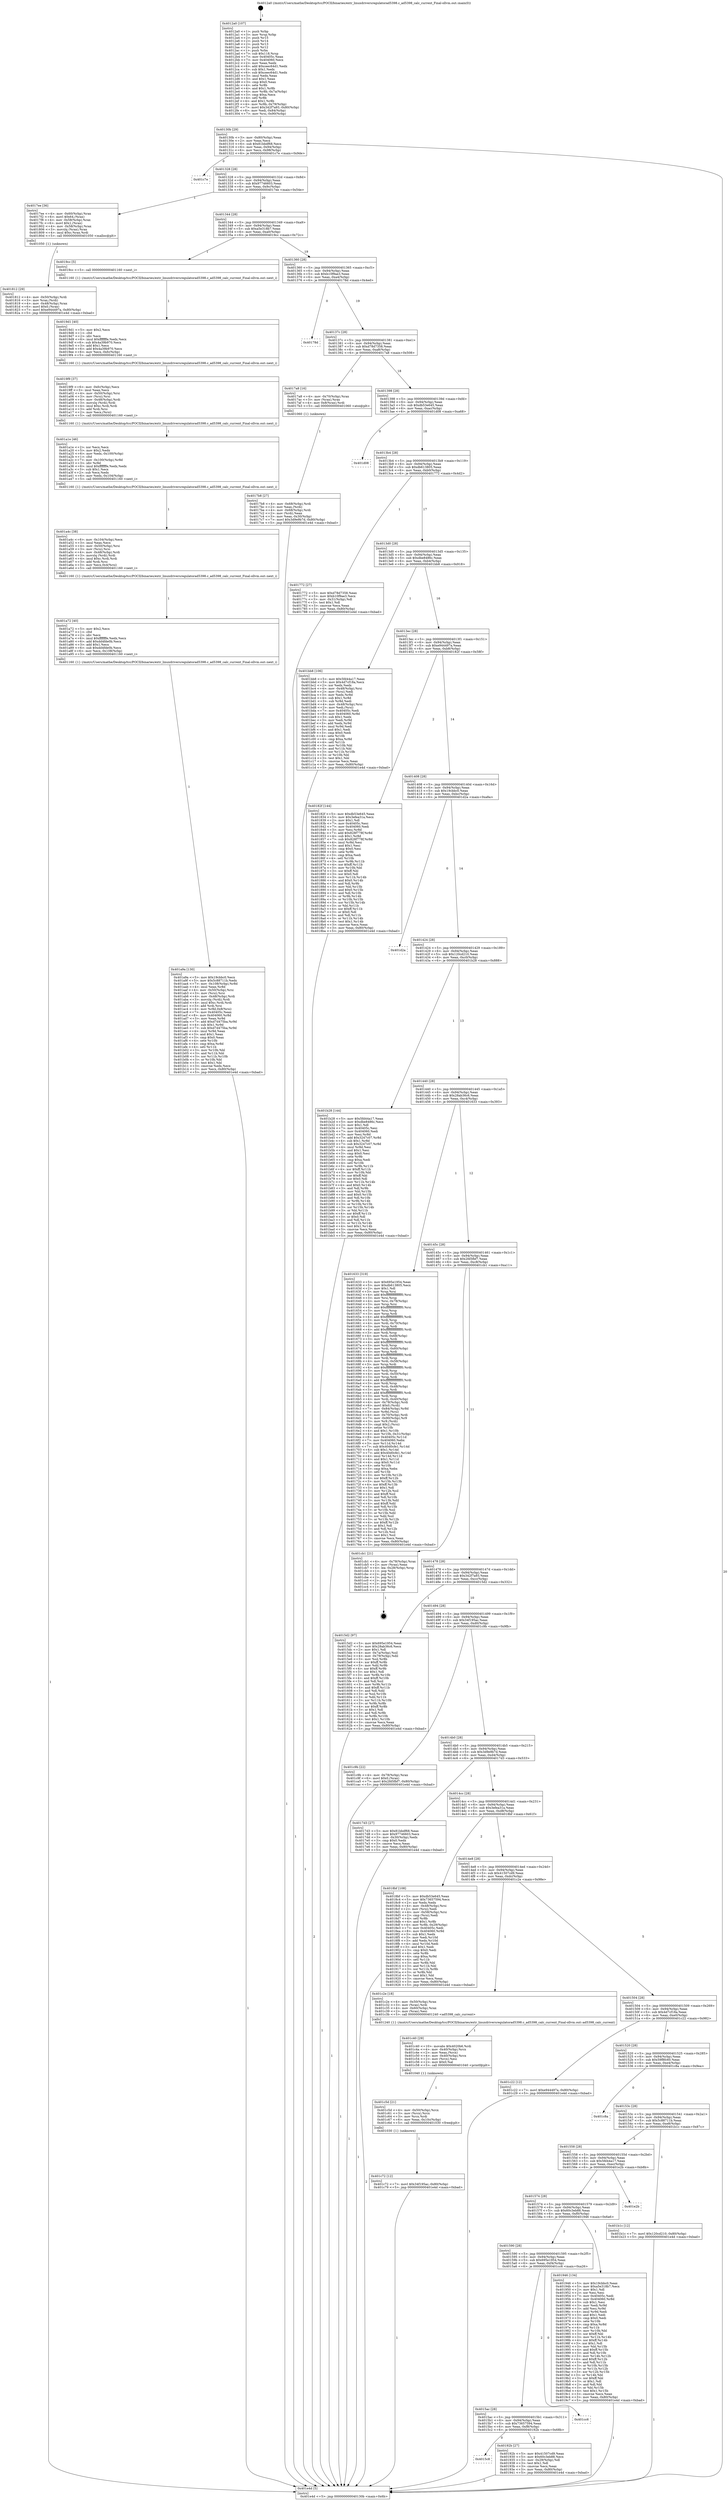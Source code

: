 digraph "0x4012a0" {
  label = "0x4012a0 (/mnt/c/Users/mathe/Desktop/tcc/POCII/binaries/extr_linuxdriversregulatorad5398.c_ad5398_calc_current_Final-ollvm.out::main(0))"
  labelloc = "t"
  node[shape=record]

  Entry [label="",width=0.3,height=0.3,shape=circle,fillcolor=black,style=filled]
  "0x40130b" [label="{
     0x40130b [29]\l
     | [instrs]\l
     &nbsp;&nbsp;0x40130b \<+3\>: mov -0x80(%rbp),%eax\l
     &nbsp;&nbsp;0x40130e \<+2\>: mov %eax,%ecx\l
     &nbsp;&nbsp;0x401310 \<+6\>: sub $0x81bbdf68,%ecx\l
     &nbsp;&nbsp;0x401316 \<+6\>: mov %eax,-0x94(%rbp)\l
     &nbsp;&nbsp;0x40131c \<+6\>: mov %ecx,-0x98(%rbp)\l
     &nbsp;&nbsp;0x401322 \<+6\>: je 0000000000401c7e \<main+0x9de\>\l
  }"]
  "0x401c7e" [label="{
     0x401c7e\l
  }", style=dashed]
  "0x401328" [label="{
     0x401328 [28]\l
     | [instrs]\l
     &nbsp;&nbsp;0x401328 \<+5\>: jmp 000000000040132d \<main+0x8d\>\l
     &nbsp;&nbsp;0x40132d \<+6\>: mov -0x94(%rbp),%eax\l
     &nbsp;&nbsp;0x401333 \<+5\>: sub $0x97746603,%eax\l
     &nbsp;&nbsp;0x401338 \<+6\>: mov %eax,-0x9c(%rbp)\l
     &nbsp;&nbsp;0x40133e \<+6\>: je 00000000004017ee \<main+0x54e\>\l
  }"]
  Exit [label="",width=0.3,height=0.3,shape=circle,fillcolor=black,style=filled,peripheries=2]
  "0x4017ee" [label="{
     0x4017ee [36]\l
     | [instrs]\l
     &nbsp;&nbsp;0x4017ee \<+4\>: mov -0x60(%rbp),%rax\l
     &nbsp;&nbsp;0x4017f2 \<+6\>: movl $0x64,(%rax)\l
     &nbsp;&nbsp;0x4017f8 \<+4\>: mov -0x58(%rbp),%rax\l
     &nbsp;&nbsp;0x4017fc \<+6\>: movl $0x1,(%rax)\l
     &nbsp;&nbsp;0x401802 \<+4\>: mov -0x58(%rbp),%rax\l
     &nbsp;&nbsp;0x401806 \<+3\>: movslq (%rax),%rax\l
     &nbsp;&nbsp;0x401809 \<+4\>: imul $0xc,%rax,%rdi\l
     &nbsp;&nbsp;0x40180d \<+5\>: call 0000000000401050 \<malloc@plt\>\l
     | [calls]\l
     &nbsp;&nbsp;0x401050 \{1\} (unknown)\l
  }"]
  "0x401344" [label="{
     0x401344 [28]\l
     | [instrs]\l
     &nbsp;&nbsp;0x401344 \<+5\>: jmp 0000000000401349 \<main+0xa9\>\l
     &nbsp;&nbsp;0x401349 \<+6\>: mov -0x94(%rbp),%eax\l
     &nbsp;&nbsp;0x40134f \<+5\>: sub $0xa5e318b7,%eax\l
     &nbsp;&nbsp;0x401354 \<+6\>: mov %eax,-0xa0(%rbp)\l
     &nbsp;&nbsp;0x40135a \<+6\>: je 00000000004019cc \<main+0x72c\>\l
  }"]
  "0x401c72" [label="{
     0x401c72 [12]\l
     | [instrs]\l
     &nbsp;&nbsp;0x401c72 \<+7\>: movl $0x34f195ac,-0x80(%rbp)\l
     &nbsp;&nbsp;0x401c79 \<+5\>: jmp 0000000000401e4d \<main+0xbad\>\l
  }"]
  "0x4019cc" [label="{
     0x4019cc [5]\l
     | [instrs]\l
     &nbsp;&nbsp;0x4019cc \<+5\>: call 0000000000401160 \<next_i\>\l
     | [calls]\l
     &nbsp;&nbsp;0x401160 \{1\} (/mnt/c/Users/mathe/Desktop/tcc/POCII/binaries/extr_linuxdriversregulatorad5398.c_ad5398_calc_current_Final-ollvm.out::next_i)\l
  }"]
  "0x401360" [label="{
     0x401360 [28]\l
     | [instrs]\l
     &nbsp;&nbsp;0x401360 \<+5\>: jmp 0000000000401365 \<main+0xc5\>\l
     &nbsp;&nbsp;0x401365 \<+6\>: mov -0x94(%rbp),%eax\l
     &nbsp;&nbsp;0x40136b \<+5\>: sub $0xb10f9ae3,%eax\l
     &nbsp;&nbsp;0x401370 \<+6\>: mov %eax,-0xa4(%rbp)\l
     &nbsp;&nbsp;0x401376 \<+6\>: je 000000000040178d \<main+0x4ed\>\l
  }"]
  "0x401c5d" [label="{
     0x401c5d [21]\l
     | [instrs]\l
     &nbsp;&nbsp;0x401c5d \<+4\>: mov -0x50(%rbp),%rcx\l
     &nbsp;&nbsp;0x401c61 \<+3\>: mov (%rcx),%rcx\l
     &nbsp;&nbsp;0x401c64 \<+3\>: mov %rcx,%rdi\l
     &nbsp;&nbsp;0x401c67 \<+6\>: mov %eax,-0x10c(%rbp)\l
     &nbsp;&nbsp;0x401c6d \<+5\>: call 0000000000401030 \<free@plt\>\l
     | [calls]\l
     &nbsp;&nbsp;0x401030 \{1\} (unknown)\l
  }"]
  "0x40178d" [label="{
     0x40178d\l
  }", style=dashed]
  "0x40137c" [label="{
     0x40137c [28]\l
     | [instrs]\l
     &nbsp;&nbsp;0x40137c \<+5\>: jmp 0000000000401381 \<main+0xe1\>\l
     &nbsp;&nbsp;0x401381 \<+6\>: mov -0x94(%rbp),%eax\l
     &nbsp;&nbsp;0x401387 \<+5\>: sub $0xd78d7358,%eax\l
     &nbsp;&nbsp;0x40138c \<+6\>: mov %eax,-0xa8(%rbp)\l
     &nbsp;&nbsp;0x401392 \<+6\>: je 00000000004017a8 \<main+0x508\>\l
  }"]
  "0x401c40" [label="{
     0x401c40 [29]\l
     | [instrs]\l
     &nbsp;&nbsp;0x401c40 \<+10\>: movabs $0x4020b6,%rdi\l
     &nbsp;&nbsp;0x401c4a \<+4\>: mov -0x40(%rbp),%rcx\l
     &nbsp;&nbsp;0x401c4e \<+2\>: mov %eax,(%rcx)\l
     &nbsp;&nbsp;0x401c50 \<+4\>: mov -0x40(%rbp),%rcx\l
     &nbsp;&nbsp;0x401c54 \<+2\>: mov (%rcx),%esi\l
     &nbsp;&nbsp;0x401c56 \<+2\>: mov $0x0,%al\l
     &nbsp;&nbsp;0x401c58 \<+5\>: call 0000000000401040 \<printf@plt\>\l
     | [calls]\l
     &nbsp;&nbsp;0x401040 \{1\} (unknown)\l
  }"]
  "0x4017a8" [label="{
     0x4017a8 [16]\l
     | [instrs]\l
     &nbsp;&nbsp;0x4017a8 \<+4\>: mov -0x70(%rbp),%rax\l
     &nbsp;&nbsp;0x4017ac \<+3\>: mov (%rax),%rax\l
     &nbsp;&nbsp;0x4017af \<+4\>: mov 0x8(%rax),%rdi\l
     &nbsp;&nbsp;0x4017b3 \<+5\>: call 0000000000401060 \<atoi@plt\>\l
     | [calls]\l
     &nbsp;&nbsp;0x401060 \{1\} (unknown)\l
  }"]
  "0x401398" [label="{
     0x401398 [28]\l
     | [instrs]\l
     &nbsp;&nbsp;0x401398 \<+5\>: jmp 000000000040139d \<main+0xfd\>\l
     &nbsp;&nbsp;0x40139d \<+6\>: mov -0x94(%rbp),%eax\l
     &nbsp;&nbsp;0x4013a3 \<+5\>: sub $0xdb53e645,%eax\l
     &nbsp;&nbsp;0x4013a8 \<+6\>: mov %eax,-0xac(%rbp)\l
     &nbsp;&nbsp;0x4013ae \<+6\>: je 0000000000401d08 \<main+0xa68\>\l
  }"]
  "0x401a9a" [label="{
     0x401a9a [130]\l
     | [instrs]\l
     &nbsp;&nbsp;0x401a9a \<+5\>: mov $0x19cbbc0,%ecx\l
     &nbsp;&nbsp;0x401a9f \<+5\>: mov $0x5c88711b,%edx\l
     &nbsp;&nbsp;0x401aa4 \<+7\>: mov -0x108(%rbp),%r8d\l
     &nbsp;&nbsp;0x401aab \<+4\>: imul %eax,%r8d\l
     &nbsp;&nbsp;0x401aaf \<+4\>: mov -0x50(%rbp),%rsi\l
     &nbsp;&nbsp;0x401ab3 \<+3\>: mov (%rsi),%rsi\l
     &nbsp;&nbsp;0x401ab6 \<+4\>: mov -0x48(%rbp),%rdi\l
     &nbsp;&nbsp;0x401aba \<+3\>: movslq (%rdi),%rdi\l
     &nbsp;&nbsp;0x401abd \<+4\>: imul $0xc,%rdi,%rdi\l
     &nbsp;&nbsp;0x401ac1 \<+3\>: add %rdi,%rsi\l
     &nbsp;&nbsp;0x401ac4 \<+4\>: mov %r8d,0x8(%rsi)\l
     &nbsp;&nbsp;0x401ac8 \<+7\>: mov 0x40405c,%eax\l
     &nbsp;&nbsp;0x401acf \<+8\>: mov 0x404060,%r8d\l
     &nbsp;&nbsp;0x401ad7 \<+3\>: mov %eax,%r9d\l
     &nbsp;&nbsp;0x401ada \<+7\>: add $0xd7d475ba,%r9d\l
     &nbsp;&nbsp;0x401ae1 \<+4\>: sub $0x1,%r9d\l
     &nbsp;&nbsp;0x401ae5 \<+7\>: sub $0xd7d475ba,%r9d\l
     &nbsp;&nbsp;0x401aec \<+4\>: imul %r9d,%eax\l
     &nbsp;&nbsp;0x401af0 \<+3\>: and $0x1,%eax\l
     &nbsp;&nbsp;0x401af3 \<+3\>: cmp $0x0,%eax\l
     &nbsp;&nbsp;0x401af6 \<+4\>: sete %r10b\l
     &nbsp;&nbsp;0x401afa \<+4\>: cmp $0xa,%r8d\l
     &nbsp;&nbsp;0x401afe \<+4\>: setl %r11b\l
     &nbsp;&nbsp;0x401b02 \<+3\>: mov %r10b,%bl\l
     &nbsp;&nbsp;0x401b05 \<+3\>: and %r11b,%bl\l
     &nbsp;&nbsp;0x401b08 \<+3\>: xor %r11b,%r10b\l
     &nbsp;&nbsp;0x401b0b \<+3\>: or %r10b,%bl\l
     &nbsp;&nbsp;0x401b0e \<+3\>: test $0x1,%bl\l
     &nbsp;&nbsp;0x401b11 \<+3\>: cmovne %edx,%ecx\l
     &nbsp;&nbsp;0x401b14 \<+3\>: mov %ecx,-0x80(%rbp)\l
     &nbsp;&nbsp;0x401b17 \<+5\>: jmp 0000000000401e4d \<main+0xbad\>\l
  }"]
  "0x401d08" [label="{
     0x401d08\l
  }", style=dashed]
  "0x4013b4" [label="{
     0x4013b4 [28]\l
     | [instrs]\l
     &nbsp;&nbsp;0x4013b4 \<+5\>: jmp 00000000004013b9 \<main+0x119\>\l
     &nbsp;&nbsp;0x4013b9 \<+6\>: mov -0x94(%rbp),%eax\l
     &nbsp;&nbsp;0x4013bf \<+5\>: sub $0xdb613805,%eax\l
     &nbsp;&nbsp;0x4013c4 \<+6\>: mov %eax,-0xb0(%rbp)\l
     &nbsp;&nbsp;0x4013ca \<+6\>: je 0000000000401772 \<main+0x4d2\>\l
  }"]
  "0x401a72" [label="{
     0x401a72 [40]\l
     | [instrs]\l
     &nbsp;&nbsp;0x401a72 \<+5\>: mov $0x2,%ecx\l
     &nbsp;&nbsp;0x401a77 \<+1\>: cltd\l
     &nbsp;&nbsp;0x401a78 \<+2\>: idiv %ecx\l
     &nbsp;&nbsp;0x401a7a \<+6\>: imul $0xfffffffe,%edx,%ecx\l
     &nbsp;&nbsp;0x401a80 \<+6\>: add $0xdd4fde0b,%ecx\l
     &nbsp;&nbsp;0x401a86 \<+3\>: add $0x1,%ecx\l
     &nbsp;&nbsp;0x401a89 \<+6\>: sub $0xdd4fde0b,%ecx\l
     &nbsp;&nbsp;0x401a8f \<+6\>: mov %ecx,-0x108(%rbp)\l
     &nbsp;&nbsp;0x401a95 \<+5\>: call 0000000000401160 \<next_i\>\l
     | [calls]\l
     &nbsp;&nbsp;0x401160 \{1\} (/mnt/c/Users/mathe/Desktop/tcc/POCII/binaries/extr_linuxdriversregulatorad5398.c_ad5398_calc_current_Final-ollvm.out::next_i)\l
  }"]
  "0x401772" [label="{
     0x401772 [27]\l
     | [instrs]\l
     &nbsp;&nbsp;0x401772 \<+5\>: mov $0xd78d7358,%eax\l
     &nbsp;&nbsp;0x401777 \<+5\>: mov $0xb10f9ae3,%ecx\l
     &nbsp;&nbsp;0x40177c \<+3\>: mov -0x31(%rbp),%dl\l
     &nbsp;&nbsp;0x40177f \<+3\>: test $0x1,%dl\l
     &nbsp;&nbsp;0x401782 \<+3\>: cmovne %ecx,%eax\l
     &nbsp;&nbsp;0x401785 \<+3\>: mov %eax,-0x80(%rbp)\l
     &nbsp;&nbsp;0x401788 \<+5\>: jmp 0000000000401e4d \<main+0xbad\>\l
  }"]
  "0x4013d0" [label="{
     0x4013d0 [28]\l
     | [instrs]\l
     &nbsp;&nbsp;0x4013d0 \<+5\>: jmp 00000000004013d5 \<main+0x135\>\l
     &nbsp;&nbsp;0x4013d5 \<+6\>: mov -0x94(%rbp),%eax\l
     &nbsp;&nbsp;0x4013db \<+5\>: sub $0xdbe8486c,%eax\l
     &nbsp;&nbsp;0x4013e0 \<+6\>: mov %eax,-0xb4(%rbp)\l
     &nbsp;&nbsp;0x4013e6 \<+6\>: je 0000000000401bb8 \<main+0x918\>\l
  }"]
  "0x401a4c" [label="{
     0x401a4c [38]\l
     | [instrs]\l
     &nbsp;&nbsp;0x401a4c \<+6\>: mov -0x104(%rbp),%ecx\l
     &nbsp;&nbsp;0x401a52 \<+3\>: imul %eax,%ecx\l
     &nbsp;&nbsp;0x401a55 \<+4\>: mov -0x50(%rbp),%rsi\l
     &nbsp;&nbsp;0x401a59 \<+3\>: mov (%rsi),%rsi\l
     &nbsp;&nbsp;0x401a5c \<+4\>: mov -0x48(%rbp),%rdi\l
     &nbsp;&nbsp;0x401a60 \<+3\>: movslq (%rdi),%rdi\l
     &nbsp;&nbsp;0x401a63 \<+4\>: imul $0xc,%rdi,%rdi\l
     &nbsp;&nbsp;0x401a67 \<+3\>: add %rdi,%rsi\l
     &nbsp;&nbsp;0x401a6a \<+3\>: mov %ecx,0x4(%rsi)\l
     &nbsp;&nbsp;0x401a6d \<+5\>: call 0000000000401160 \<next_i\>\l
     | [calls]\l
     &nbsp;&nbsp;0x401160 \{1\} (/mnt/c/Users/mathe/Desktop/tcc/POCII/binaries/extr_linuxdriversregulatorad5398.c_ad5398_calc_current_Final-ollvm.out::next_i)\l
  }"]
  "0x401bb8" [label="{
     0x401bb8 [106]\l
     | [instrs]\l
     &nbsp;&nbsp;0x401bb8 \<+5\>: mov $0x5fd44a17,%eax\l
     &nbsp;&nbsp;0x401bbd \<+5\>: mov $0x4d7cf18a,%ecx\l
     &nbsp;&nbsp;0x401bc2 \<+2\>: xor %edx,%edx\l
     &nbsp;&nbsp;0x401bc4 \<+4\>: mov -0x48(%rbp),%rsi\l
     &nbsp;&nbsp;0x401bc8 \<+2\>: mov (%rsi),%edi\l
     &nbsp;&nbsp;0x401bca \<+3\>: mov %edx,%r8d\l
     &nbsp;&nbsp;0x401bcd \<+4\>: sub $0x1,%r8d\l
     &nbsp;&nbsp;0x401bd1 \<+3\>: sub %r8d,%edi\l
     &nbsp;&nbsp;0x401bd4 \<+4\>: mov -0x48(%rbp),%rsi\l
     &nbsp;&nbsp;0x401bd8 \<+2\>: mov %edi,(%rsi)\l
     &nbsp;&nbsp;0x401bda \<+7\>: mov 0x40405c,%edi\l
     &nbsp;&nbsp;0x401be1 \<+8\>: mov 0x404060,%r8d\l
     &nbsp;&nbsp;0x401be9 \<+3\>: sub $0x1,%edx\l
     &nbsp;&nbsp;0x401bec \<+3\>: mov %edi,%r9d\l
     &nbsp;&nbsp;0x401bef \<+3\>: add %edx,%r9d\l
     &nbsp;&nbsp;0x401bf2 \<+4\>: imul %r9d,%edi\l
     &nbsp;&nbsp;0x401bf6 \<+3\>: and $0x1,%edi\l
     &nbsp;&nbsp;0x401bf9 \<+3\>: cmp $0x0,%edi\l
     &nbsp;&nbsp;0x401bfc \<+4\>: sete %r10b\l
     &nbsp;&nbsp;0x401c00 \<+4\>: cmp $0xa,%r8d\l
     &nbsp;&nbsp;0x401c04 \<+4\>: setl %r11b\l
     &nbsp;&nbsp;0x401c08 \<+3\>: mov %r10b,%bl\l
     &nbsp;&nbsp;0x401c0b \<+3\>: and %r11b,%bl\l
     &nbsp;&nbsp;0x401c0e \<+3\>: xor %r11b,%r10b\l
     &nbsp;&nbsp;0x401c11 \<+3\>: or %r10b,%bl\l
     &nbsp;&nbsp;0x401c14 \<+3\>: test $0x1,%bl\l
     &nbsp;&nbsp;0x401c17 \<+3\>: cmovne %ecx,%eax\l
     &nbsp;&nbsp;0x401c1a \<+3\>: mov %eax,-0x80(%rbp)\l
     &nbsp;&nbsp;0x401c1d \<+5\>: jmp 0000000000401e4d \<main+0xbad\>\l
  }"]
  "0x4013ec" [label="{
     0x4013ec [28]\l
     | [instrs]\l
     &nbsp;&nbsp;0x4013ec \<+5\>: jmp 00000000004013f1 \<main+0x151\>\l
     &nbsp;&nbsp;0x4013f1 \<+6\>: mov -0x94(%rbp),%eax\l
     &nbsp;&nbsp;0x4013f7 \<+5\>: sub $0xe944497a,%eax\l
     &nbsp;&nbsp;0x4013fc \<+6\>: mov %eax,-0xb8(%rbp)\l
     &nbsp;&nbsp;0x401402 \<+6\>: je 000000000040182f \<main+0x58f\>\l
  }"]
  "0x401a1e" [label="{
     0x401a1e [46]\l
     | [instrs]\l
     &nbsp;&nbsp;0x401a1e \<+2\>: xor %ecx,%ecx\l
     &nbsp;&nbsp;0x401a20 \<+5\>: mov $0x2,%edx\l
     &nbsp;&nbsp;0x401a25 \<+6\>: mov %edx,-0x100(%rbp)\l
     &nbsp;&nbsp;0x401a2b \<+1\>: cltd\l
     &nbsp;&nbsp;0x401a2c \<+7\>: mov -0x100(%rbp),%r8d\l
     &nbsp;&nbsp;0x401a33 \<+3\>: idiv %r8d\l
     &nbsp;&nbsp;0x401a36 \<+6\>: imul $0xfffffffe,%edx,%edx\l
     &nbsp;&nbsp;0x401a3c \<+3\>: sub $0x1,%ecx\l
     &nbsp;&nbsp;0x401a3f \<+2\>: sub %ecx,%edx\l
     &nbsp;&nbsp;0x401a41 \<+6\>: mov %edx,-0x104(%rbp)\l
     &nbsp;&nbsp;0x401a47 \<+5\>: call 0000000000401160 \<next_i\>\l
     | [calls]\l
     &nbsp;&nbsp;0x401160 \{1\} (/mnt/c/Users/mathe/Desktop/tcc/POCII/binaries/extr_linuxdriversregulatorad5398.c_ad5398_calc_current_Final-ollvm.out::next_i)\l
  }"]
  "0x40182f" [label="{
     0x40182f [144]\l
     | [instrs]\l
     &nbsp;&nbsp;0x40182f \<+5\>: mov $0xdb53e645,%eax\l
     &nbsp;&nbsp;0x401834 \<+5\>: mov $0x3efea31a,%ecx\l
     &nbsp;&nbsp;0x401839 \<+2\>: mov $0x1,%dl\l
     &nbsp;&nbsp;0x40183b \<+7\>: mov 0x40405c,%esi\l
     &nbsp;&nbsp;0x401842 \<+7\>: mov 0x404060,%edi\l
     &nbsp;&nbsp;0x401849 \<+3\>: mov %esi,%r8d\l
     &nbsp;&nbsp;0x40184c \<+7\>: add $0x828f778f,%r8d\l
     &nbsp;&nbsp;0x401853 \<+4\>: sub $0x1,%r8d\l
     &nbsp;&nbsp;0x401857 \<+7\>: sub $0x828f778f,%r8d\l
     &nbsp;&nbsp;0x40185e \<+4\>: imul %r8d,%esi\l
     &nbsp;&nbsp;0x401862 \<+3\>: and $0x1,%esi\l
     &nbsp;&nbsp;0x401865 \<+3\>: cmp $0x0,%esi\l
     &nbsp;&nbsp;0x401868 \<+4\>: sete %r9b\l
     &nbsp;&nbsp;0x40186c \<+3\>: cmp $0xa,%edi\l
     &nbsp;&nbsp;0x40186f \<+4\>: setl %r10b\l
     &nbsp;&nbsp;0x401873 \<+3\>: mov %r9b,%r11b\l
     &nbsp;&nbsp;0x401876 \<+4\>: xor $0xff,%r11b\l
     &nbsp;&nbsp;0x40187a \<+3\>: mov %r10b,%bl\l
     &nbsp;&nbsp;0x40187d \<+3\>: xor $0xff,%bl\l
     &nbsp;&nbsp;0x401880 \<+3\>: xor $0x0,%dl\l
     &nbsp;&nbsp;0x401883 \<+3\>: mov %r11b,%r14b\l
     &nbsp;&nbsp;0x401886 \<+4\>: and $0x0,%r14b\l
     &nbsp;&nbsp;0x40188a \<+3\>: and %dl,%r9b\l
     &nbsp;&nbsp;0x40188d \<+3\>: mov %bl,%r15b\l
     &nbsp;&nbsp;0x401890 \<+4\>: and $0x0,%r15b\l
     &nbsp;&nbsp;0x401894 \<+3\>: and %dl,%r10b\l
     &nbsp;&nbsp;0x401897 \<+3\>: or %r9b,%r14b\l
     &nbsp;&nbsp;0x40189a \<+3\>: or %r10b,%r15b\l
     &nbsp;&nbsp;0x40189d \<+3\>: xor %r15b,%r14b\l
     &nbsp;&nbsp;0x4018a0 \<+3\>: or %bl,%r11b\l
     &nbsp;&nbsp;0x4018a3 \<+4\>: xor $0xff,%r11b\l
     &nbsp;&nbsp;0x4018a7 \<+3\>: or $0x0,%dl\l
     &nbsp;&nbsp;0x4018aa \<+3\>: and %dl,%r11b\l
     &nbsp;&nbsp;0x4018ad \<+3\>: or %r11b,%r14b\l
     &nbsp;&nbsp;0x4018b0 \<+4\>: test $0x1,%r14b\l
     &nbsp;&nbsp;0x4018b4 \<+3\>: cmovne %ecx,%eax\l
     &nbsp;&nbsp;0x4018b7 \<+3\>: mov %eax,-0x80(%rbp)\l
     &nbsp;&nbsp;0x4018ba \<+5\>: jmp 0000000000401e4d \<main+0xbad\>\l
  }"]
  "0x401408" [label="{
     0x401408 [28]\l
     | [instrs]\l
     &nbsp;&nbsp;0x401408 \<+5\>: jmp 000000000040140d \<main+0x16d\>\l
     &nbsp;&nbsp;0x40140d \<+6\>: mov -0x94(%rbp),%eax\l
     &nbsp;&nbsp;0x401413 \<+5\>: sub $0x19cbbc0,%eax\l
     &nbsp;&nbsp;0x401418 \<+6\>: mov %eax,-0xbc(%rbp)\l
     &nbsp;&nbsp;0x40141e \<+6\>: je 0000000000401d2a \<main+0xa8a\>\l
  }"]
  "0x4019f9" [label="{
     0x4019f9 [37]\l
     | [instrs]\l
     &nbsp;&nbsp;0x4019f9 \<+6\>: mov -0xfc(%rbp),%ecx\l
     &nbsp;&nbsp;0x4019ff \<+3\>: imul %eax,%ecx\l
     &nbsp;&nbsp;0x401a02 \<+4\>: mov -0x50(%rbp),%rsi\l
     &nbsp;&nbsp;0x401a06 \<+3\>: mov (%rsi),%rsi\l
     &nbsp;&nbsp;0x401a09 \<+4\>: mov -0x48(%rbp),%rdi\l
     &nbsp;&nbsp;0x401a0d \<+3\>: movslq (%rdi),%rdi\l
     &nbsp;&nbsp;0x401a10 \<+4\>: imul $0xc,%rdi,%rdi\l
     &nbsp;&nbsp;0x401a14 \<+3\>: add %rdi,%rsi\l
     &nbsp;&nbsp;0x401a17 \<+2\>: mov %ecx,(%rsi)\l
     &nbsp;&nbsp;0x401a19 \<+5\>: call 0000000000401160 \<next_i\>\l
     | [calls]\l
     &nbsp;&nbsp;0x401160 \{1\} (/mnt/c/Users/mathe/Desktop/tcc/POCII/binaries/extr_linuxdriversregulatorad5398.c_ad5398_calc_current_Final-ollvm.out::next_i)\l
  }"]
  "0x401d2a" [label="{
     0x401d2a\l
  }", style=dashed]
  "0x401424" [label="{
     0x401424 [28]\l
     | [instrs]\l
     &nbsp;&nbsp;0x401424 \<+5\>: jmp 0000000000401429 \<main+0x189\>\l
     &nbsp;&nbsp;0x401429 \<+6\>: mov -0x94(%rbp),%eax\l
     &nbsp;&nbsp;0x40142f \<+5\>: sub $0x120cd210,%eax\l
     &nbsp;&nbsp;0x401434 \<+6\>: mov %eax,-0xc0(%rbp)\l
     &nbsp;&nbsp;0x40143a \<+6\>: je 0000000000401b28 \<main+0x888\>\l
  }"]
  "0x4019d1" [label="{
     0x4019d1 [40]\l
     | [instrs]\l
     &nbsp;&nbsp;0x4019d1 \<+5\>: mov $0x2,%ecx\l
     &nbsp;&nbsp;0x4019d6 \<+1\>: cltd\l
     &nbsp;&nbsp;0x4019d7 \<+2\>: idiv %ecx\l
     &nbsp;&nbsp;0x4019d9 \<+6\>: imul $0xfffffffe,%edx,%ecx\l
     &nbsp;&nbsp;0x4019df \<+6\>: sub $0x4a39b970,%ecx\l
     &nbsp;&nbsp;0x4019e5 \<+3\>: add $0x1,%ecx\l
     &nbsp;&nbsp;0x4019e8 \<+6\>: add $0x4a39b970,%ecx\l
     &nbsp;&nbsp;0x4019ee \<+6\>: mov %ecx,-0xfc(%rbp)\l
     &nbsp;&nbsp;0x4019f4 \<+5\>: call 0000000000401160 \<next_i\>\l
     | [calls]\l
     &nbsp;&nbsp;0x401160 \{1\} (/mnt/c/Users/mathe/Desktop/tcc/POCII/binaries/extr_linuxdriversregulatorad5398.c_ad5398_calc_current_Final-ollvm.out::next_i)\l
  }"]
  "0x401b28" [label="{
     0x401b28 [144]\l
     | [instrs]\l
     &nbsp;&nbsp;0x401b28 \<+5\>: mov $0x5fd44a17,%eax\l
     &nbsp;&nbsp;0x401b2d \<+5\>: mov $0xdbe8486c,%ecx\l
     &nbsp;&nbsp;0x401b32 \<+2\>: mov $0x1,%dl\l
     &nbsp;&nbsp;0x401b34 \<+7\>: mov 0x40405c,%esi\l
     &nbsp;&nbsp;0x401b3b \<+7\>: mov 0x404060,%edi\l
     &nbsp;&nbsp;0x401b42 \<+3\>: mov %esi,%r8d\l
     &nbsp;&nbsp;0x401b45 \<+7\>: add $0x3247c07,%r8d\l
     &nbsp;&nbsp;0x401b4c \<+4\>: sub $0x1,%r8d\l
     &nbsp;&nbsp;0x401b50 \<+7\>: sub $0x3247c07,%r8d\l
     &nbsp;&nbsp;0x401b57 \<+4\>: imul %r8d,%esi\l
     &nbsp;&nbsp;0x401b5b \<+3\>: and $0x1,%esi\l
     &nbsp;&nbsp;0x401b5e \<+3\>: cmp $0x0,%esi\l
     &nbsp;&nbsp;0x401b61 \<+4\>: sete %r9b\l
     &nbsp;&nbsp;0x401b65 \<+3\>: cmp $0xa,%edi\l
     &nbsp;&nbsp;0x401b68 \<+4\>: setl %r10b\l
     &nbsp;&nbsp;0x401b6c \<+3\>: mov %r9b,%r11b\l
     &nbsp;&nbsp;0x401b6f \<+4\>: xor $0xff,%r11b\l
     &nbsp;&nbsp;0x401b73 \<+3\>: mov %r10b,%bl\l
     &nbsp;&nbsp;0x401b76 \<+3\>: xor $0xff,%bl\l
     &nbsp;&nbsp;0x401b79 \<+3\>: xor $0x0,%dl\l
     &nbsp;&nbsp;0x401b7c \<+3\>: mov %r11b,%r14b\l
     &nbsp;&nbsp;0x401b7f \<+4\>: and $0x0,%r14b\l
     &nbsp;&nbsp;0x401b83 \<+3\>: and %dl,%r9b\l
     &nbsp;&nbsp;0x401b86 \<+3\>: mov %bl,%r15b\l
     &nbsp;&nbsp;0x401b89 \<+4\>: and $0x0,%r15b\l
     &nbsp;&nbsp;0x401b8d \<+3\>: and %dl,%r10b\l
     &nbsp;&nbsp;0x401b90 \<+3\>: or %r9b,%r14b\l
     &nbsp;&nbsp;0x401b93 \<+3\>: or %r10b,%r15b\l
     &nbsp;&nbsp;0x401b96 \<+3\>: xor %r15b,%r14b\l
     &nbsp;&nbsp;0x401b99 \<+3\>: or %bl,%r11b\l
     &nbsp;&nbsp;0x401b9c \<+4\>: xor $0xff,%r11b\l
     &nbsp;&nbsp;0x401ba0 \<+3\>: or $0x0,%dl\l
     &nbsp;&nbsp;0x401ba3 \<+3\>: and %dl,%r11b\l
     &nbsp;&nbsp;0x401ba6 \<+3\>: or %r11b,%r14b\l
     &nbsp;&nbsp;0x401ba9 \<+4\>: test $0x1,%r14b\l
     &nbsp;&nbsp;0x401bad \<+3\>: cmovne %ecx,%eax\l
     &nbsp;&nbsp;0x401bb0 \<+3\>: mov %eax,-0x80(%rbp)\l
     &nbsp;&nbsp;0x401bb3 \<+5\>: jmp 0000000000401e4d \<main+0xbad\>\l
  }"]
  "0x401440" [label="{
     0x401440 [28]\l
     | [instrs]\l
     &nbsp;&nbsp;0x401440 \<+5\>: jmp 0000000000401445 \<main+0x1a5\>\l
     &nbsp;&nbsp;0x401445 \<+6\>: mov -0x94(%rbp),%eax\l
     &nbsp;&nbsp;0x40144b \<+5\>: sub $0x28ab36c6,%eax\l
     &nbsp;&nbsp;0x401450 \<+6\>: mov %eax,-0xc4(%rbp)\l
     &nbsp;&nbsp;0x401456 \<+6\>: je 0000000000401633 \<main+0x393\>\l
  }"]
  "0x4015c8" [label="{
     0x4015c8\l
  }", style=dashed]
  "0x401633" [label="{
     0x401633 [319]\l
     | [instrs]\l
     &nbsp;&nbsp;0x401633 \<+5\>: mov $0x695e1954,%eax\l
     &nbsp;&nbsp;0x401638 \<+5\>: mov $0xdb613805,%ecx\l
     &nbsp;&nbsp;0x40163d \<+2\>: mov $0x1,%dl\l
     &nbsp;&nbsp;0x40163f \<+3\>: mov %rsp,%rsi\l
     &nbsp;&nbsp;0x401642 \<+4\>: add $0xfffffffffffffff0,%rsi\l
     &nbsp;&nbsp;0x401646 \<+3\>: mov %rsi,%rsp\l
     &nbsp;&nbsp;0x401649 \<+4\>: mov %rsi,-0x78(%rbp)\l
     &nbsp;&nbsp;0x40164d \<+3\>: mov %rsp,%rsi\l
     &nbsp;&nbsp;0x401650 \<+4\>: add $0xfffffffffffffff0,%rsi\l
     &nbsp;&nbsp;0x401654 \<+3\>: mov %rsi,%rsp\l
     &nbsp;&nbsp;0x401657 \<+3\>: mov %rsp,%rdi\l
     &nbsp;&nbsp;0x40165a \<+4\>: add $0xfffffffffffffff0,%rdi\l
     &nbsp;&nbsp;0x40165e \<+3\>: mov %rdi,%rsp\l
     &nbsp;&nbsp;0x401661 \<+4\>: mov %rdi,-0x70(%rbp)\l
     &nbsp;&nbsp;0x401665 \<+3\>: mov %rsp,%rdi\l
     &nbsp;&nbsp;0x401668 \<+4\>: add $0xfffffffffffffff0,%rdi\l
     &nbsp;&nbsp;0x40166c \<+3\>: mov %rdi,%rsp\l
     &nbsp;&nbsp;0x40166f \<+4\>: mov %rdi,-0x68(%rbp)\l
     &nbsp;&nbsp;0x401673 \<+3\>: mov %rsp,%rdi\l
     &nbsp;&nbsp;0x401676 \<+4\>: add $0xfffffffffffffff0,%rdi\l
     &nbsp;&nbsp;0x40167a \<+3\>: mov %rdi,%rsp\l
     &nbsp;&nbsp;0x40167d \<+4\>: mov %rdi,-0x60(%rbp)\l
     &nbsp;&nbsp;0x401681 \<+3\>: mov %rsp,%rdi\l
     &nbsp;&nbsp;0x401684 \<+4\>: add $0xfffffffffffffff0,%rdi\l
     &nbsp;&nbsp;0x401688 \<+3\>: mov %rdi,%rsp\l
     &nbsp;&nbsp;0x40168b \<+4\>: mov %rdi,-0x58(%rbp)\l
     &nbsp;&nbsp;0x40168f \<+3\>: mov %rsp,%rdi\l
     &nbsp;&nbsp;0x401692 \<+4\>: add $0xfffffffffffffff0,%rdi\l
     &nbsp;&nbsp;0x401696 \<+3\>: mov %rdi,%rsp\l
     &nbsp;&nbsp;0x401699 \<+4\>: mov %rdi,-0x50(%rbp)\l
     &nbsp;&nbsp;0x40169d \<+3\>: mov %rsp,%rdi\l
     &nbsp;&nbsp;0x4016a0 \<+4\>: add $0xfffffffffffffff0,%rdi\l
     &nbsp;&nbsp;0x4016a4 \<+3\>: mov %rdi,%rsp\l
     &nbsp;&nbsp;0x4016a7 \<+4\>: mov %rdi,-0x48(%rbp)\l
     &nbsp;&nbsp;0x4016ab \<+3\>: mov %rsp,%rdi\l
     &nbsp;&nbsp;0x4016ae \<+4\>: add $0xfffffffffffffff0,%rdi\l
     &nbsp;&nbsp;0x4016b2 \<+3\>: mov %rdi,%rsp\l
     &nbsp;&nbsp;0x4016b5 \<+4\>: mov %rdi,-0x40(%rbp)\l
     &nbsp;&nbsp;0x4016b9 \<+4\>: mov -0x78(%rbp),%rdi\l
     &nbsp;&nbsp;0x4016bd \<+6\>: movl $0x0,(%rdi)\l
     &nbsp;&nbsp;0x4016c3 \<+7\>: mov -0x84(%rbp),%r8d\l
     &nbsp;&nbsp;0x4016ca \<+3\>: mov %r8d,(%rsi)\l
     &nbsp;&nbsp;0x4016cd \<+4\>: mov -0x70(%rbp),%rdi\l
     &nbsp;&nbsp;0x4016d1 \<+7\>: mov -0x90(%rbp),%r9\l
     &nbsp;&nbsp;0x4016d8 \<+3\>: mov %r9,(%rdi)\l
     &nbsp;&nbsp;0x4016db \<+3\>: cmpl $0x2,(%rsi)\l
     &nbsp;&nbsp;0x4016de \<+4\>: setne %r10b\l
     &nbsp;&nbsp;0x4016e2 \<+4\>: and $0x1,%r10b\l
     &nbsp;&nbsp;0x4016e6 \<+4\>: mov %r10b,-0x31(%rbp)\l
     &nbsp;&nbsp;0x4016ea \<+8\>: mov 0x40405c,%r11d\l
     &nbsp;&nbsp;0x4016f2 \<+7\>: mov 0x404060,%ebx\l
     &nbsp;&nbsp;0x4016f9 \<+3\>: mov %r11d,%r14d\l
     &nbsp;&nbsp;0x4016fc \<+7\>: sub $0x40d0cfe1,%r14d\l
     &nbsp;&nbsp;0x401703 \<+4\>: sub $0x1,%r14d\l
     &nbsp;&nbsp;0x401707 \<+7\>: add $0x40d0cfe1,%r14d\l
     &nbsp;&nbsp;0x40170e \<+4\>: imul %r14d,%r11d\l
     &nbsp;&nbsp;0x401712 \<+4\>: and $0x1,%r11d\l
     &nbsp;&nbsp;0x401716 \<+4\>: cmp $0x0,%r11d\l
     &nbsp;&nbsp;0x40171a \<+4\>: sete %r10b\l
     &nbsp;&nbsp;0x40171e \<+3\>: cmp $0xa,%ebx\l
     &nbsp;&nbsp;0x401721 \<+4\>: setl %r15b\l
     &nbsp;&nbsp;0x401725 \<+3\>: mov %r10b,%r12b\l
     &nbsp;&nbsp;0x401728 \<+4\>: xor $0xff,%r12b\l
     &nbsp;&nbsp;0x40172c \<+3\>: mov %r15b,%r13b\l
     &nbsp;&nbsp;0x40172f \<+4\>: xor $0xff,%r13b\l
     &nbsp;&nbsp;0x401733 \<+3\>: xor $0x1,%dl\l
     &nbsp;&nbsp;0x401736 \<+3\>: mov %r12b,%sil\l
     &nbsp;&nbsp;0x401739 \<+4\>: and $0xff,%sil\l
     &nbsp;&nbsp;0x40173d \<+3\>: and %dl,%r10b\l
     &nbsp;&nbsp;0x401740 \<+3\>: mov %r13b,%dil\l
     &nbsp;&nbsp;0x401743 \<+4\>: and $0xff,%dil\l
     &nbsp;&nbsp;0x401747 \<+3\>: and %dl,%r15b\l
     &nbsp;&nbsp;0x40174a \<+3\>: or %r10b,%sil\l
     &nbsp;&nbsp;0x40174d \<+3\>: or %r15b,%dil\l
     &nbsp;&nbsp;0x401750 \<+3\>: xor %dil,%sil\l
     &nbsp;&nbsp;0x401753 \<+3\>: or %r13b,%r12b\l
     &nbsp;&nbsp;0x401756 \<+4\>: xor $0xff,%r12b\l
     &nbsp;&nbsp;0x40175a \<+3\>: or $0x1,%dl\l
     &nbsp;&nbsp;0x40175d \<+3\>: and %dl,%r12b\l
     &nbsp;&nbsp;0x401760 \<+3\>: or %r12b,%sil\l
     &nbsp;&nbsp;0x401763 \<+4\>: test $0x1,%sil\l
     &nbsp;&nbsp;0x401767 \<+3\>: cmovne %ecx,%eax\l
     &nbsp;&nbsp;0x40176a \<+3\>: mov %eax,-0x80(%rbp)\l
     &nbsp;&nbsp;0x40176d \<+5\>: jmp 0000000000401e4d \<main+0xbad\>\l
  }"]
  "0x40145c" [label="{
     0x40145c [28]\l
     | [instrs]\l
     &nbsp;&nbsp;0x40145c \<+5\>: jmp 0000000000401461 \<main+0x1c1\>\l
     &nbsp;&nbsp;0x401461 \<+6\>: mov -0x94(%rbp),%eax\l
     &nbsp;&nbsp;0x401467 \<+5\>: sub $0x2fd5fbf7,%eax\l
     &nbsp;&nbsp;0x40146c \<+6\>: mov %eax,-0xc8(%rbp)\l
     &nbsp;&nbsp;0x401472 \<+6\>: je 0000000000401cb1 \<main+0xa11\>\l
  }"]
  "0x40192b" [label="{
     0x40192b [27]\l
     | [instrs]\l
     &nbsp;&nbsp;0x40192b \<+5\>: mov $0x41507cd9,%eax\l
     &nbsp;&nbsp;0x401930 \<+5\>: mov $0x60c3eb88,%ecx\l
     &nbsp;&nbsp;0x401935 \<+3\>: mov -0x29(%rbp),%dl\l
     &nbsp;&nbsp;0x401938 \<+3\>: test $0x1,%dl\l
     &nbsp;&nbsp;0x40193b \<+3\>: cmovne %ecx,%eax\l
     &nbsp;&nbsp;0x40193e \<+3\>: mov %eax,-0x80(%rbp)\l
     &nbsp;&nbsp;0x401941 \<+5\>: jmp 0000000000401e4d \<main+0xbad\>\l
  }"]
  "0x401cb1" [label="{
     0x401cb1 [21]\l
     | [instrs]\l
     &nbsp;&nbsp;0x401cb1 \<+4\>: mov -0x78(%rbp),%rax\l
     &nbsp;&nbsp;0x401cb5 \<+2\>: mov (%rax),%eax\l
     &nbsp;&nbsp;0x401cb7 \<+4\>: lea -0x28(%rbp),%rsp\l
     &nbsp;&nbsp;0x401cbb \<+1\>: pop %rbx\l
     &nbsp;&nbsp;0x401cbc \<+2\>: pop %r12\l
     &nbsp;&nbsp;0x401cbe \<+2\>: pop %r13\l
     &nbsp;&nbsp;0x401cc0 \<+2\>: pop %r14\l
     &nbsp;&nbsp;0x401cc2 \<+2\>: pop %r15\l
     &nbsp;&nbsp;0x401cc4 \<+1\>: pop %rbp\l
     &nbsp;&nbsp;0x401cc5 \<+1\>: ret\l
  }"]
  "0x401478" [label="{
     0x401478 [28]\l
     | [instrs]\l
     &nbsp;&nbsp;0x401478 \<+5\>: jmp 000000000040147d \<main+0x1dd\>\l
     &nbsp;&nbsp;0x40147d \<+6\>: mov -0x94(%rbp),%eax\l
     &nbsp;&nbsp;0x401483 \<+5\>: sub $0x342f7a93,%eax\l
     &nbsp;&nbsp;0x401488 \<+6\>: mov %eax,-0xcc(%rbp)\l
     &nbsp;&nbsp;0x40148e \<+6\>: je 00000000004015d2 \<main+0x332\>\l
  }"]
  "0x4015ac" [label="{
     0x4015ac [28]\l
     | [instrs]\l
     &nbsp;&nbsp;0x4015ac \<+5\>: jmp 00000000004015b1 \<main+0x311\>\l
     &nbsp;&nbsp;0x4015b1 \<+6\>: mov -0x94(%rbp),%eax\l
     &nbsp;&nbsp;0x4015b7 \<+5\>: sub $0x73657594,%eax\l
     &nbsp;&nbsp;0x4015bc \<+6\>: mov %eax,-0xf8(%rbp)\l
     &nbsp;&nbsp;0x4015c2 \<+6\>: je 000000000040192b \<main+0x68b\>\l
  }"]
  "0x4015d2" [label="{
     0x4015d2 [97]\l
     | [instrs]\l
     &nbsp;&nbsp;0x4015d2 \<+5\>: mov $0x695e1954,%eax\l
     &nbsp;&nbsp;0x4015d7 \<+5\>: mov $0x28ab36c6,%ecx\l
     &nbsp;&nbsp;0x4015dc \<+2\>: mov $0x1,%dl\l
     &nbsp;&nbsp;0x4015de \<+4\>: mov -0x7a(%rbp),%sil\l
     &nbsp;&nbsp;0x4015e2 \<+4\>: mov -0x79(%rbp),%dil\l
     &nbsp;&nbsp;0x4015e6 \<+3\>: mov %sil,%r8b\l
     &nbsp;&nbsp;0x4015e9 \<+4\>: xor $0xff,%r8b\l
     &nbsp;&nbsp;0x4015ed \<+3\>: mov %dil,%r9b\l
     &nbsp;&nbsp;0x4015f0 \<+4\>: xor $0xff,%r9b\l
     &nbsp;&nbsp;0x4015f4 \<+3\>: xor $0x1,%dl\l
     &nbsp;&nbsp;0x4015f7 \<+3\>: mov %r8b,%r10b\l
     &nbsp;&nbsp;0x4015fa \<+4\>: and $0xff,%r10b\l
     &nbsp;&nbsp;0x4015fe \<+3\>: and %dl,%sil\l
     &nbsp;&nbsp;0x401601 \<+3\>: mov %r9b,%r11b\l
     &nbsp;&nbsp;0x401604 \<+4\>: and $0xff,%r11b\l
     &nbsp;&nbsp;0x401608 \<+3\>: and %dl,%dil\l
     &nbsp;&nbsp;0x40160b \<+3\>: or %sil,%r10b\l
     &nbsp;&nbsp;0x40160e \<+3\>: or %dil,%r11b\l
     &nbsp;&nbsp;0x401611 \<+3\>: xor %r11b,%r10b\l
     &nbsp;&nbsp;0x401614 \<+3\>: or %r9b,%r8b\l
     &nbsp;&nbsp;0x401617 \<+4\>: xor $0xff,%r8b\l
     &nbsp;&nbsp;0x40161b \<+3\>: or $0x1,%dl\l
     &nbsp;&nbsp;0x40161e \<+3\>: and %dl,%r8b\l
     &nbsp;&nbsp;0x401621 \<+3\>: or %r8b,%r10b\l
     &nbsp;&nbsp;0x401624 \<+4\>: test $0x1,%r10b\l
     &nbsp;&nbsp;0x401628 \<+3\>: cmovne %ecx,%eax\l
     &nbsp;&nbsp;0x40162b \<+3\>: mov %eax,-0x80(%rbp)\l
     &nbsp;&nbsp;0x40162e \<+5\>: jmp 0000000000401e4d \<main+0xbad\>\l
  }"]
  "0x401494" [label="{
     0x401494 [28]\l
     | [instrs]\l
     &nbsp;&nbsp;0x401494 \<+5\>: jmp 0000000000401499 \<main+0x1f9\>\l
     &nbsp;&nbsp;0x401499 \<+6\>: mov -0x94(%rbp),%eax\l
     &nbsp;&nbsp;0x40149f \<+5\>: sub $0x34f195ac,%eax\l
     &nbsp;&nbsp;0x4014a4 \<+6\>: mov %eax,-0xd0(%rbp)\l
     &nbsp;&nbsp;0x4014aa \<+6\>: je 0000000000401c9b \<main+0x9fb\>\l
  }"]
  "0x401e4d" [label="{
     0x401e4d [5]\l
     | [instrs]\l
     &nbsp;&nbsp;0x401e4d \<+5\>: jmp 000000000040130b \<main+0x6b\>\l
  }"]
  "0x4012a0" [label="{
     0x4012a0 [107]\l
     | [instrs]\l
     &nbsp;&nbsp;0x4012a0 \<+1\>: push %rbp\l
     &nbsp;&nbsp;0x4012a1 \<+3\>: mov %rsp,%rbp\l
     &nbsp;&nbsp;0x4012a4 \<+2\>: push %r15\l
     &nbsp;&nbsp;0x4012a6 \<+2\>: push %r14\l
     &nbsp;&nbsp;0x4012a8 \<+2\>: push %r13\l
     &nbsp;&nbsp;0x4012aa \<+2\>: push %r12\l
     &nbsp;&nbsp;0x4012ac \<+1\>: push %rbx\l
     &nbsp;&nbsp;0x4012ad \<+7\>: sub $0x118,%rsp\l
     &nbsp;&nbsp;0x4012b4 \<+7\>: mov 0x40405c,%eax\l
     &nbsp;&nbsp;0x4012bb \<+7\>: mov 0x404060,%ecx\l
     &nbsp;&nbsp;0x4012c2 \<+2\>: mov %eax,%edx\l
     &nbsp;&nbsp;0x4012c4 \<+6\>: add $0xceec64d1,%edx\l
     &nbsp;&nbsp;0x4012ca \<+3\>: sub $0x1,%edx\l
     &nbsp;&nbsp;0x4012cd \<+6\>: sub $0xceec64d1,%edx\l
     &nbsp;&nbsp;0x4012d3 \<+3\>: imul %edx,%eax\l
     &nbsp;&nbsp;0x4012d6 \<+3\>: and $0x1,%eax\l
     &nbsp;&nbsp;0x4012d9 \<+3\>: cmp $0x0,%eax\l
     &nbsp;&nbsp;0x4012dc \<+4\>: sete %r8b\l
     &nbsp;&nbsp;0x4012e0 \<+4\>: and $0x1,%r8b\l
     &nbsp;&nbsp;0x4012e4 \<+4\>: mov %r8b,-0x7a(%rbp)\l
     &nbsp;&nbsp;0x4012e8 \<+3\>: cmp $0xa,%ecx\l
     &nbsp;&nbsp;0x4012eb \<+4\>: setl %r8b\l
     &nbsp;&nbsp;0x4012ef \<+4\>: and $0x1,%r8b\l
     &nbsp;&nbsp;0x4012f3 \<+4\>: mov %r8b,-0x79(%rbp)\l
     &nbsp;&nbsp;0x4012f7 \<+7\>: movl $0x342f7a93,-0x80(%rbp)\l
     &nbsp;&nbsp;0x4012fe \<+6\>: mov %edi,-0x84(%rbp)\l
     &nbsp;&nbsp;0x401304 \<+7\>: mov %rsi,-0x90(%rbp)\l
  }"]
  "0x401cc6" [label="{
     0x401cc6\l
  }", style=dashed]
  "0x4017b8" [label="{
     0x4017b8 [27]\l
     | [instrs]\l
     &nbsp;&nbsp;0x4017b8 \<+4\>: mov -0x68(%rbp),%rdi\l
     &nbsp;&nbsp;0x4017bc \<+2\>: mov %eax,(%rdi)\l
     &nbsp;&nbsp;0x4017be \<+4\>: mov -0x68(%rbp),%rdi\l
     &nbsp;&nbsp;0x4017c2 \<+2\>: mov (%rdi),%eax\l
     &nbsp;&nbsp;0x4017c4 \<+3\>: mov %eax,-0x30(%rbp)\l
     &nbsp;&nbsp;0x4017c7 \<+7\>: movl $0x3d9e9b7d,-0x80(%rbp)\l
     &nbsp;&nbsp;0x4017ce \<+5\>: jmp 0000000000401e4d \<main+0xbad\>\l
  }"]
  "0x401590" [label="{
     0x401590 [28]\l
     | [instrs]\l
     &nbsp;&nbsp;0x401590 \<+5\>: jmp 0000000000401595 \<main+0x2f5\>\l
     &nbsp;&nbsp;0x401595 \<+6\>: mov -0x94(%rbp),%eax\l
     &nbsp;&nbsp;0x40159b \<+5\>: sub $0x695e1954,%eax\l
     &nbsp;&nbsp;0x4015a0 \<+6\>: mov %eax,-0xf4(%rbp)\l
     &nbsp;&nbsp;0x4015a6 \<+6\>: je 0000000000401cc6 \<main+0xa26\>\l
  }"]
  "0x401c9b" [label="{
     0x401c9b [22]\l
     | [instrs]\l
     &nbsp;&nbsp;0x401c9b \<+4\>: mov -0x78(%rbp),%rax\l
     &nbsp;&nbsp;0x401c9f \<+6\>: movl $0x0,(%rax)\l
     &nbsp;&nbsp;0x401ca5 \<+7\>: movl $0x2fd5fbf7,-0x80(%rbp)\l
     &nbsp;&nbsp;0x401cac \<+5\>: jmp 0000000000401e4d \<main+0xbad\>\l
  }"]
  "0x4014b0" [label="{
     0x4014b0 [28]\l
     | [instrs]\l
     &nbsp;&nbsp;0x4014b0 \<+5\>: jmp 00000000004014b5 \<main+0x215\>\l
     &nbsp;&nbsp;0x4014b5 \<+6\>: mov -0x94(%rbp),%eax\l
     &nbsp;&nbsp;0x4014bb \<+5\>: sub $0x3d9e9b7d,%eax\l
     &nbsp;&nbsp;0x4014c0 \<+6\>: mov %eax,-0xd4(%rbp)\l
     &nbsp;&nbsp;0x4014c6 \<+6\>: je 00000000004017d3 \<main+0x533\>\l
  }"]
  "0x401946" [label="{
     0x401946 [134]\l
     | [instrs]\l
     &nbsp;&nbsp;0x401946 \<+5\>: mov $0x19cbbc0,%eax\l
     &nbsp;&nbsp;0x40194b \<+5\>: mov $0xa5e318b7,%ecx\l
     &nbsp;&nbsp;0x401950 \<+2\>: mov $0x1,%dl\l
     &nbsp;&nbsp;0x401952 \<+2\>: xor %esi,%esi\l
     &nbsp;&nbsp;0x401954 \<+7\>: mov 0x40405c,%edi\l
     &nbsp;&nbsp;0x40195b \<+8\>: mov 0x404060,%r8d\l
     &nbsp;&nbsp;0x401963 \<+3\>: sub $0x1,%esi\l
     &nbsp;&nbsp;0x401966 \<+3\>: mov %edi,%r9d\l
     &nbsp;&nbsp;0x401969 \<+3\>: add %esi,%r9d\l
     &nbsp;&nbsp;0x40196c \<+4\>: imul %r9d,%edi\l
     &nbsp;&nbsp;0x401970 \<+3\>: and $0x1,%edi\l
     &nbsp;&nbsp;0x401973 \<+3\>: cmp $0x0,%edi\l
     &nbsp;&nbsp;0x401976 \<+4\>: sete %r10b\l
     &nbsp;&nbsp;0x40197a \<+4\>: cmp $0xa,%r8d\l
     &nbsp;&nbsp;0x40197e \<+4\>: setl %r11b\l
     &nbsp;&nbsp;0x401982 \<+3\>: mov %r10b,%bl\l
     &nbsp;&nbsp;0x401985 \<+3\>: xor $0xff,%bl\l
     &nbsp;&nbsp;0x401988 \<+3\>: mov %r11b,%r14b\l
     &nbsp;&nbsp;0x40198b \<+4\>: xor $0xff,%r14b\l
     &nbsp;&nbsp;0x40198f \<+3\>: xor $0x1,%dl\l
     &nbsp;&nbsp;0x401992 \<+3\>: mov %bl,%r15b\l
     &nbsp;&nbsp;0x401995 \<+4\>: and $0xff,%r15b\l
     &nbsp;&nbsp;0x401999 \<+3\>: and %dl,%r10b\l
     &nbsp;&nbsp;0x40199c \<+3\>: mov %r14b,%r12b\l
     &nbsp;&nbsp;0x40199f \<+4\>: and $0xff,%r12b\l
     &nbsp;&nbsp;0x4019a3 \<+3\>: and %dl,%r11b\l
     &nbsp;&nbsp;0x4019a6 \<+3\>: or %r10b,%r15b\l
     &nbsp;&nbsp;0x4019a9 \<+3\>: or %r11b,%r12b\l
     &nbsp;&nbsp;0x4019ac \<+3\>: xor %r12b,%r15b\l
     &nbsp;&nbsp;0x4019af \<+3\>: or %r14b,%bl\l
     &nbsp;&nbsp;0x4019b2 \<+3\>: xor $0xff,%bl\l
     &nbsp;&nbsp;0x4019b5 \<+3\>: or $0x1,%dl\l
     &nbsp;&nbsp;0x4019b8 \<+2\>: and %dl,%bl\l
     &nbsp;&nbsp;0x4019ba \<+3\>: or %bl,%r15b\l
     &nbsp;&nbsp;0x4019bd \<+4\>: test $0x1,%r15b\l
     &nbsp;&nbsp;0x4019c1 \<+3\>: cmovne %ecx,%eax\l
     &nbsp;&nbsp;0x4019c4 \<+3\>: mov %eax,-0x80(%rbp)\l
     &nbsp;&nbsp;0x4019c7 \<+5\>: jmp 0000000000401e4d \<main+0xbad\>\l
  }"]
  "0x4017d3" [label="{
     0x4017d3 [27]\l
     | [instrs]\l
     &nbsp;&nbsp;0x4017d3 \<+5\>: mov $0x81bbdf68,%eax\l
     &nbsp;&nbsp;0x4017d8 \<+5\>: mov $0x97746603,%ecx\l
     &nbsp;&nbsp;0x4017dd \<+3\>: mov -0x30(%rbp),%edx\l
     &nbsp;&nbsp;0x4017e0 \<+3\>: cmp $0x0,%edx\l
     &nbsp;&nbsp;0x4017e3 \<+3\>: cmove %ecx,%eax\l
     &nbsp;&nbsp;0x4017e6 \<+3\>: mov %eax,-0x80(%rbp)\l
     &nbsp;&nbsp;0x4017e9 \<+5\>: jmp 0000000000401e4d \<main+0xbad\>\l
  }"]
  "0x4014cc" [label="{
     0x4014cc [28]\l
     | [instrs]\l
     &nbsp;&nbsp;0x4014cc \<+5\>: jmp 00000000004014d1 \<main+0x231\>\l
     &nbsp;&nbsp;0x4014d1 \<+6\>: mov -0x94(%rbp),%eax\l
     &nbsp;&nbsp;0x4014d7 \<+5\>: sub $0x3efea31a,%eax\l
     &nbsp;&nbsp;0x4014dc \<+6\>: mov %eax,-0xd8(%rbp)\l
     &nbsp;&nbsp;0x4014e2 \<+6\>: je 00000000004018bf \<main+0x61f\>\l
  }"]
  "0x401812" [label="{
     0x401812 [29]\l
     | [instrs]\l
     &nbsp;&nbsp;0x401812 \<+4\>: mov -0x50(%rbp),%rdi\l
     &nbsp;&nbsp;0x401816 \<+3\>: mov %rax,(%rdi)\l
     &nbsp;&nbsp;0x401819 \<+4\>: mov -0x48(%rbp),%rax\l
     &nbsp;&nbsp;0x40181d \<+6\>: movl $0x0,(%rax)\l
     &nbsp;&nbsp;0x401823 \<+7\>: movl $0xe944497a,-0x80(%rbp)\l
     &nbsp;&nbsp;0x40182a \<+5\>: jmp 0000000000401e4d \<main+0xbad\>\l
  }"]
  "0x401574" [label="{
     0x401574 [28]\l
     | [instrs]\l
     &nbsp;&nbsp;0x401574 \<+5\>: jmp 0000000000401579 \<main+0x2d9\>\l
     &nbsp;&nbsp;0x401579 \<+6\>: mov -0x94(%rbp),%eax\l
     &nbsp;&nbsp;0x40157f \<+5\>: sub $0x60c3eb88,%eax\l
     &nbsp;&nbsp;0x401584 \<+6\>: mov %eax,-0xf0(%rbp)\l
     &nbsp;&nbsp;0x40158a \<+6\>: je 0000000000401946 \<main+0x6a6\>\l
  }"]
  "0x4018bf" [label="{
     0x4018bf [108]\l
     | [instrs]\l
     &nbsp;&nbsp;0x4018bf \<+5\>: mov $0xdb53e645,%eax\l
     &nbsp;&nbsp;0x4018c4 \<+5\>: mov $0x73657594,%ecx\l
     &nbsp;&nbsp;0x4018c9 \<+2\>: xor %edx,%edx\l
     &nbsp;&nbsp;0x4018cb \<+4\>: mov -0x48(%rbp),%rsi\l
     &nbsp;&nbsp;0x4018cf \<+2\>: mov (%rsi),%edi\l
     &nbsp;&nbsp;0x4018d1 \<+4\>: mov -0x58(%rbp),%rsi\l
     &nbsp;&nbsp;0x4018d5 \<+2\>: cmp (%rsi),%edi\l
     &nbsp;&nbsp;0x4018d7 \<+4\>: setl %r8b\l
     &nbsp;&nbsp;0x4018db \<+4\>: and $0x1,%r8b\l
     &nbsp;&nbsp;0x4018df \<+4\>: mov %r8b,-0x29(%rbp)\l
     &nbsp;&nbsp;0x4018e3 \<+7\>: mov 0x40405c,%edi\l
     &nbsp;&nbsp;0x4018ea \<+8\>: mov 0x404060,%r9d\l
     &nbsp;&nbsp;0x4018f2 \<+3\>: sub $0x1,%edx\l
     &nbsp;&nbsp;0x4018f5 \<+3\>: mov %edi,%r10d\l
     &nbsp;&nbsp;0x4018f8 \<+3\>: add %edx,%r10d\l
     &nbsp;&nbsp;0x4018fb \<+4\>: imul %r10d,%edi\l
     &nbsp;&nbsp;0x4018ff \<+3\>: and $0x1,%edi\l
     &nbsp;&nbsp;0x401902 \<+3\>: cmp $0x0,%edi\l
     &nbsp;&nbsp;0x401905 \<+4\>: sete %r8b\l
     &nbsp;&nbsp;0x401909 \<+4\>: cmp $0xa,%r9d\l
     &nbsp;&nbsp;0x40190d \<+4\>: setl %r11b\l
     &nbsp;&nbsp;0x401911 \<+3\>: mov %r8b,%bl\l
     &nbsp;&nbsp;0x401914 \<+3\>: and %r11b,%bl\l
     &nbsp;&nbsp;0x401917 \<+3\>: xor %r11b,%r8b\l
     &nbsp;&nbsp;0x40191a \<+3\>: or %r8b,%bl\l
     &nbsp;&nbsp;0x40191d \<+3\>: test $0x1,%bl\l
     &nbsp;&nbsp;0x401920 \<+3\>: cmovne %ecx,%eax\l
     &nbsp;&nbsp;0x401923 \<+3\>: mov %eax,-0x80(%rbp)\l
     &nbsp;&nbsp;0x401926 \<+5\>: jmp 0000000000401e4d \<main+0xbad\>\l
  }"]
  "0x4014e8" [label="{
     0x4014e8 [28]\l
     | [instrs]\l
     &nbsp;&nbsp;0x4014e8 \<+5\>: jmp 00000000004014ed \<main+0x24d\>\l
     &nbsp;&nbsp;0x4014ed \<+6\>: mov -0x94(%rbp),%eax\l
     &nbsp;&nbsp;0x4014f3 \<+5\>: sub $0x41507cd9,%eax\l
     &nbsp;&nbsp;0x4014f8 \<+6\>: mov %eax,-0xdc(%rbp)\l
     &nbsp;&nbsp;0x4014fe \<+6\>: je 0000000000401c2e \<main+0x98e\>\l
  }"]
  "0x401e2b" [label="{
     0x401e2b\l
  }", style=dashed]
  "0x401c2e" [label="{
     0x401c2e [18]\l
     | [instrs]\l
     &nbsp;&nbsp;0x401c2e \<+4\>: mov -0x50(%rbp),%rax\l
     &nbsp;&nbsp;0x401c32 \<+3\>: mov (%rax),%rdi\l
     &nbsp;&nbsp;0x401c35 \<+4\>: mov -0x60(%rbp),%rax\l
     &nbsp;&nbsp;0x401c39 \<+2\>: mov (%rax),%esi\l
     &nbsp;&nbsp;0x401c3b \<+5\>: call 0000000000401240 \<ad5398_calc_current\>\l
     | [calls]\l
     &nbsp;&nbsp;0x401240 \{1\} (/mnt/c/Users/mathe/Desktop/tcc/POCII/binaries/extr_linuxdriversregulatorad5398.c_ad5398_calc_current_Final-ollvm.out::ad5398_calc_current)\l
  }"]
  "0x401504" [label="{
     0x401504 [28]\l
     | [instrs]\l
     &nbsp;&nbsp;0x401504 \<+5\>: jmp 0000000000401509 \<main+0x269\>\l
     &nbsp;&nbsp;0x401509 \<+6\>: mov -0x94(%rbp),%eax\l
     &nbsp;&nbsp;0x40150f \<+5\>: sub $0x4d7cf18a,%eax\l
     &nbsp;&nbsp;0x401514 \<+6\>: mov %eax,-0xe0(%rbp)\l
     &nbsp;&nbsp;0x40151a \<+6\>: je 0000000000401c22 \<main+0x982\>\l
  }"]
  "0x401558" [label="{
     0x401558 [28]\l
     | [instrs]\l
     &nbsp;&nbsp;0x401558 \<+5\>: jmp 000000000040155d \<main+0x2bd\>\l
     &nbsp;&nbsp;0x40155d \<+6\>: mov -0x94(%rbp),%eax\l
     &nbsp;&nbsp;0x401563 \<+5\>: sub $0x5fd44a17,%eax\l
     &nbsp;&nbsp;0x401568 \<+6\>: mov %eax,-0xec(%rbp)\l
     &nbsp;&nbsp;0x40156e \<+6\>: je 0000000000401e2b \<main+0xb8b\>\l
  }"]
  "0x401c22" [label="{
     0x401c22 [12]\l
     | [instrs]\l
     &nbsp;&nbsp;0x401c22 \<+7\>: movl $0xe944497a,-0x80(%rbp)\l
     &nbsp;&nbsp;0x401c29 \<+5\>: jmp 0000000000401e4d \<main+0xbad\>\l
  }"]
  "0x401520" [label="{
     0x401520 [28]\l
     | [instrs]\l
     &nbsp;&nbsp;0x401520 \<+5\>: jmp 0000000000401525 \<main+0x285\>\l
     &nbsp;&nbsp;0x401525 \<+6\>: mov -0x94(%rbp),%eax\l
     &nbsp;&nbsp;0x40152b \<+5\>: sub $0x59f8fc60,%eax\l
     &nbsp;&nbsp;0x401530 \<+6\>: mov %eax,-0xe4(%rbp)\l
     &nbsp;&nbsp;0x401536 \<+6\>: je 0000000000401c8a \<main+0x9ea\>\l
  }"]
  "0x401b1c" [label="{
     0x401b1c [12]\l
     | [instrs]\l
     &nbsp;&nbsp;0x401b1c \<+7\>: movl $0x120cd210,-0x80(%rbp)\l
     &nbsp;&nbsp;0x401b23 \<+5\>: jmp 0000000000401e4d \<main+0xbad\>\l
  }"]
  "0x401c8a" [label="{
     0x401c8a\l
  }", style=dashed]
  "0x40153c" [label="{
     0x40153c [28]\l
     | [instrs]\l
     &nbsp;&nbsp;0x40153c \<+5\>: jmp 0000000000401541 \<main+0x2a1\>\l
     &nbsp;&nbsp;0x401541 \<+6\>: mov -0x94(%rbp),%eax\l
     &nbsp;&nbsp;0x401547 \<+5\>: sub $0x5c88711b,%eax\l
     &nbsp;&nbsp;0x40154c \<+6\>: mov %eax,-0xe8(%rbp)\l
     &nbsp;&nbsp;0x401552 \<+6\>: je 0000000000401b1c \<main+0x87c\>\l
  }"]
  Entry -> "0x4012a0" [label=" 1"]
  "0x40130b" -> "0x401c7e" [label=" 0"]
  "0x40130b" -> "0x401328" [label=" 21"]
  "0x401cb1" -> Exit [label=" 1"]
  "0x401328" -> "0x4017ee" [label=" 1"]
  "0x401328" -> "0x401344" [label=" 20"]
  "0x401c9b" -> "0x401e4d" [label=" 1"]
  "0x401344" -> "0x4019cc" [label=" 1"]
  "0x401344" -> "0x401360" [label=" 19"]
  "0x401c72" -> "0x401e4d" [label=" 1"]
  "0x401360" -> "0x40178d" [label=" 0"]
  "0x401360" -> "0x40137c" [label=" 19"]
  "0x401c5d" -> "0x401c72" [label=" 1"]
  "0x40137c" -> "0x4017a8" [label=" 1"]
  "0x40137c" -> "0x401398" [label=" 18"]
  "0x401c40" -> "0x401c5d" [label=" 1"]
  "0x401398" -> "0x401d08" [label=" 0"]
  "0x401398" -> "0x4013b4" [label=" 18"]
  "0x401c2e" -> "0x401c40" [label=" 1"]
  "0x4013b4" -> "0x401772" [label=" 1"]
  "0x4013b4" -> "0x4013d0" [label=" 17"]
  "0x401c22" -> "0x401e4d" [label=" 1"]
  "0x4013d0" -> "0x401bb8" [label=" 1"]
  "0x4013d0" -> "0x4013ec" [label=" 16"]
  "0x401bb8" -> "0x401e4d" [label=" 1"]
  "0x4013ec" -> "0x40182f" [label=" 2"]
  "0x4013ec" -> "0x401408" [label=" 14"]
  "0x401b28" -> "0x401e4d" [label=" 1"]
  "0x401408" -> "0x401d2a" [label=" 0"]
  "0x401408" -> "0x401424" [label=" 14"]
  "0x401b1c" -> "0x401e4d" [label=" 1"]
  "0x401424" -> "0x401b28" [label=" 1"]
  "0x401424" -> "0x401440" [label=" 13"]
  "0x401a9a" -> "0x401e4d" [label=" 1"]
  "0x401440" -> "0x401633" [label=" 1"]
  "0x401440" -> "0x40145c" [label=" 12"]
  "0x401a72" -> "0x401a9a" [label=" 1"]
  "0x40145c" -> "0x401cb1" [label=" 1"]
  "0x40145c" -> "0x401478" [label=" 11"]
  "0x401a4c" -> "0x401a72" [label=" 1"]
  "0x401478" -> "0x4015d2" [label=" 1"]
  "0x401478" -> "0x401494" [label=" 10"]
  "0x4015d2" -> "0x401e4d" [label=" 1"]
  "0x4012a0" -> "0x40130b" [label=" 1"]
  "0x401e4d" -> "0x40130b" [label=" 20"]
  "0x4019f9" -> "0x401a1e" [label=" 1"]
  "0x401633" -> "0x401e4d" [label=" 1"]
  "0x401772" -> "0x401e4d" [label=" 1"]
  "0x4017a8" -> "0x4017b8" [label=" 1"]
  "0x4017b8" -> "0x401e4d" [label=" 1"]
  "0x4019d1" -> "0x4019f9" [label=" 1"]
  "0x401494" -> "0x401c9b" [label=" 1"]
  "0x401494" -> "0x4014b0" [label=" 9"]
  "0x401946" -> "0x401e4d" [label=" 1"]
  "0x4014b0" -> "0x4017d3" [label=" 1"]
  "0x4014b0" -> "0x4014cc" [label=" 8"]
  "0x4017d3" -> "0x401e4d" [label=" 1"]
  "0x4017ee" -> "0x401812" [label=" 1"]
  "0x401812" -> "0x401e4d" [label=" 1"]
  "0x40182f" -> "0x401e4d" [label=" 2"]
  "0x40192b" -> "0x401e4d" [label=" 2"]
  "0x4014cc" -> "0x4018bf" [label=" 2"]
  "0x4014cc" -> "0x4014e8" [label=" 6"]
  "0x4018bf" -> "0x401e4d" [label=" 2"]
  "0x4015ac" -> "0x40192b" [label=" 2"]
  "0x4014e8" -> "0x401c2e" [label=" 1"]
  "0x4014e8" -> "0x401504" [label=" 5"]
  "0x401a1e" -> "0x401a4c" [label=" 1"]
  "0x401504" -> "0x401c22" [label=" 1"]
  "0x401504" -> "0x401520" [label=" 4"]
  "0x401590" -> "0x401cc6" [label=" 0"]
  "0x401520" -> "0x401c8a" [label=" 0"]
  "0x401520" -> "0x40153c" [label=" 4"]
  "0x4019cc" -> "0x4019d1" [label=" 1"]
  "0x40153c" -> "0x401b1c" [label=" 1"]
  "0x40153c" -> "0x401558" [label=" 3"]
  "0x401590" -> "0x4015ac" [label=" 2"]
  "0x401558" -> "0x401e2b" [label=" 0"]
  "0x401558" -> "0x401574" [label=" 3"]
  "0x4015ac" -> "0x4015c8" [label=" 0"]
  "0x401574" -> "0x401946" [label=" 1"]
  "0x401574" -> "0x401590" [label=" 2"]
}

